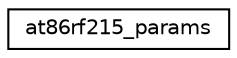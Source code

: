 digraph "Graphical Class Hierarchy"
{
 // LATEX_PDF_SIZE
  edge [fontname="Helvetica",fontsize="10",labelfontname="Helvetica",labelfontsize="10"];
  node [fontname="Helvetica",fontsize="10",shape=record];
  rankdir="LR";
  Node0 [label="at86rf215_params",height=0.2,width=0.4,color="black", fillcolor="white", style="filled",URL="$structat86rf215__params.html",tooltip="struct holding all params needed for device initialization"];
}

